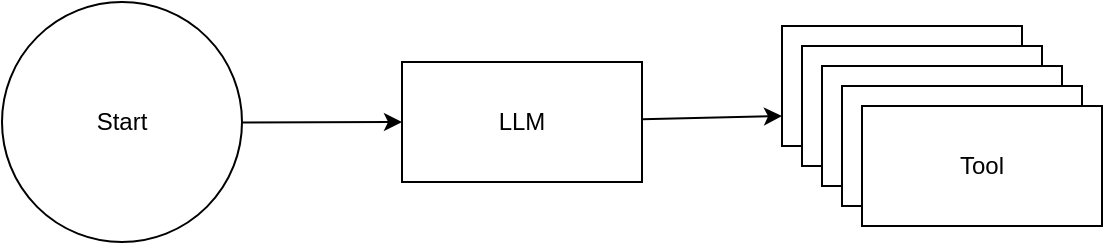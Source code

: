 <mxfile>
    <diagram id="XGqnMzNatDIfB1T_TpjF" name="Page-1">
        <mxGraphModel dx="1112" dy="771" grid="1" gridSize="10" guides="1" tooltips="1" connect="1" arrows="1" fold="1" page="1" pageScale="1" pageWidth="827" pageHeight="1169" math="0" shadow="0">
            <root>
                <mxCell id="0"/>
                <mxCell id="1" parent="0"/>
                <mxCell id="5" value="" style="edgeStyle=none;html=1;" edge="1" parent="1" source="2" target="4">
                    <mxGeometry relative="1" as="geometry"/>
                </mxCell>
                <mxCell id="2" value="Start" style="ellipse;whiteSpace=wrap;html=1;" vertex="1" parent="1">
                    <mxGeometry x="80" y="100" width="120" height="120" as="geometry"/>
                </mxCell>
                <mxCell id="19" style="edgeStyle=none;html=1;entryX=0;entryY=0.75;entryDx=0;entryDy=0;" edge="1" parent="1" source="4" target="10">
                    <mxGeometry relative="1" as="geometry"/>
                </mxCell>
                <mxCell id="4" value="LLM" style="whiteSpace=wrap;html=1;" vertex="1" parent="1">
                    <mxGeometry x="280" y="130" width="120" height="60" as="geometry"/>
                </mxCell>
                <mxCell id="15" value="" style="group" vertex="1" connectable="0" parent="1">
                    <mxGeometry x="470" y="112" width="160" height="100" as="geometry"/>
                </mxCell>
                <mxCell id="10" value="Tool1" style="whiteSpace=wrap;html=1;" vertex="1" parent="15">
                    <mxGeometry width="120" height="60" as="geometry"/>
                </mxCell>
                <mxCell id="11" value="Tool1" style="whiteSpace=wrap;html=1;" vertex="1" parent="15">
                    <mxGeometry x="10" y="10" width="120" height="60" as="geometry"/>
                </mxCell>
                <mxCell id="12" value="Tool1" style="whiteSpace=wrap;html=1;" vertex="1" parent="15">
                    <mxGeometry x="20" y="20" width="120" height="60" as="geometry"/>
                </mxCell>
                <mxCell id="13" value="Tool1" style="whiteSpace=wrap;html=1;" vertex="1" parent="15">
                    <mxGeometry x="30" y="30" width="120" height="60" as="geometry"/>
                </mxCell>
                <mxCell id="14" value="Tool" style="whiteSpace=wrap;html=1;" vertex="1" parent="15">
                    <mxGeometry x="40" y="40" width="120" height="60" as="geometry"/>
                </mxCell>
            </root>
        </mxGraphModel>
    </diagram>
</mxfile>